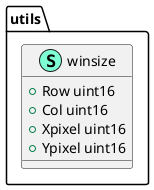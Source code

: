 @startuml
namespace utils {
    class winsize << (S,Aquamarine) >> {
        + Row uint16
        + Col uint16
        + Xpixel uint16
        + Ypixel uint16

    }
}


@enduml
